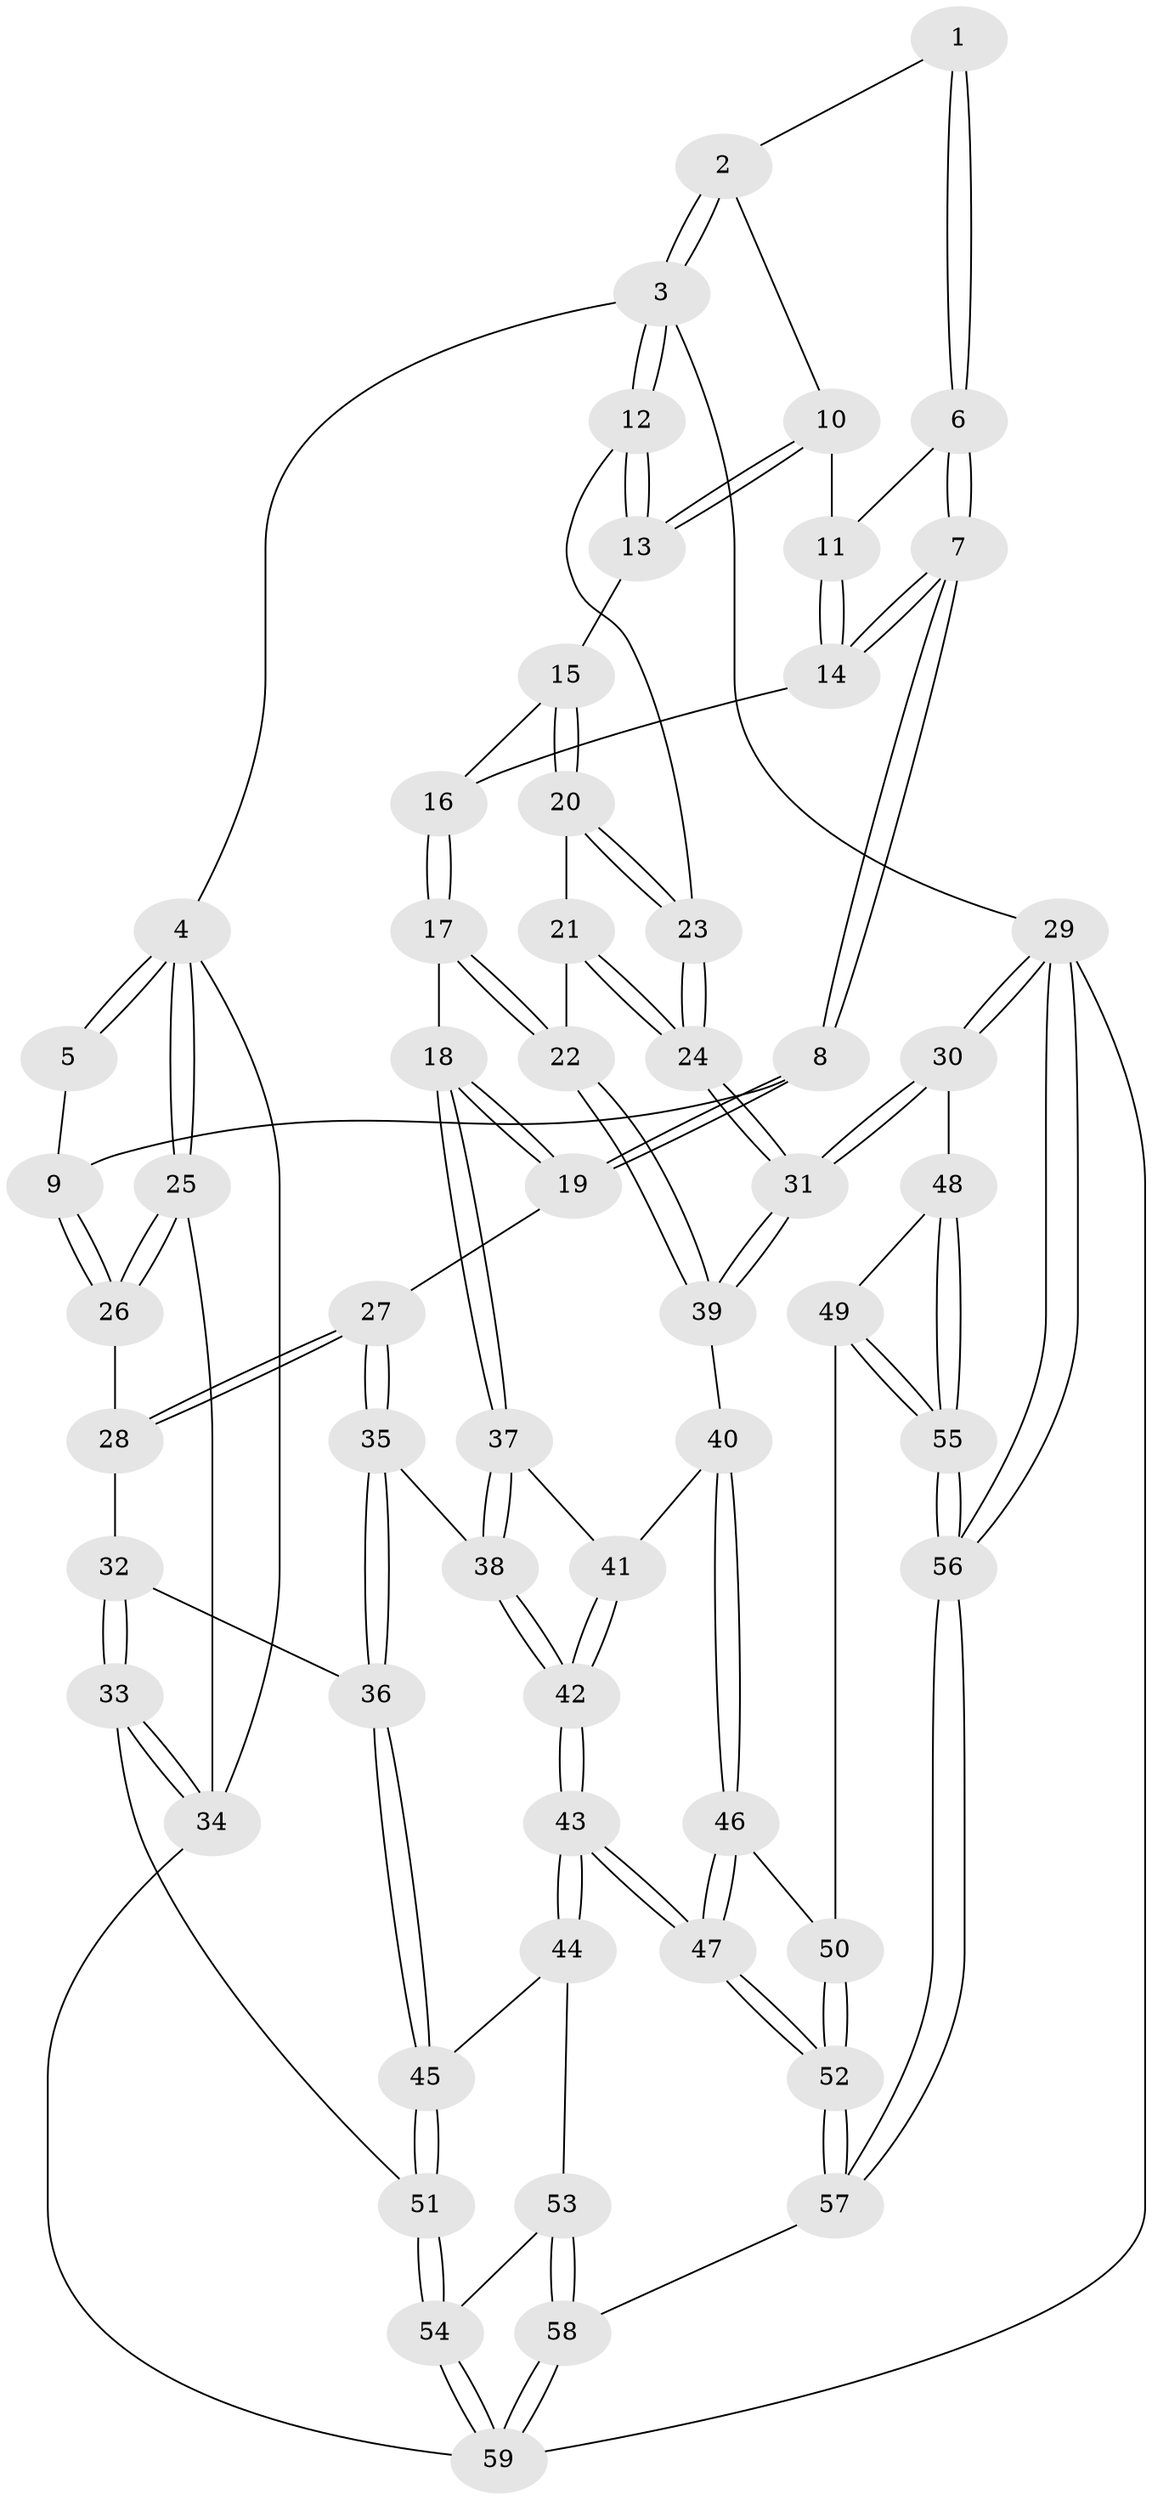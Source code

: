 // Generated by graph-tools (version 1.1) at 2025/51/03/09/25 03:51:04]
// undirected, 59 vertices, 144 edges
graph export_dot {
graph [start="1"]
  node [color=gray90,style=filled];
  1 [pos="+0.47172527769248446+0"];
  2 [pos="+0.7507007277373153+0"];
  3 [pos="+1+0"];
  4 [pos="+0+0"];
  5 [pos="+0.2497772156033761+0"];
  6 [pos="+0.4801643758220626+0.027437051681307466"];
  7 [pos="+0.3549043358939016+0.23327039293993435"];
  8 [pos="+0.35417477398673486+0.23409820627495512"];
  9 [pos="+0.20882036669672796+0.16884959984671388"];
  10 [pos="+0.7432718875929833+0.053371824772797984"];
  11 [pos="+0.6446399601953391+0.12303787652355441"];
  12 [pos="+1+0.09296114866547026"];
  13 [pos="+0.8242597949372217+0.12562809806629524"];
  14 [pos="+0.6374262891603488+0.15709125842462202"];
  15 [pos="+0.7997141043956477+0.25127240704792475"];
  16 [pos="+0.6517443735466601+0.24543436593535636"];
  17 [pos="+0.5587111324260464+0.4119512568287015"];
  18 [pos="+0.521173250867046+0.41511419468043337"];
  19 [pos="+0.4008225023477855+0.34698840340436665"];
  20 [pos="+0.8024706188528018+0.25609199853107295"];
  21 [pos="+0.8034463651469472+0.2594867601599893"];
  22 [pos="+0.7498505340096384+0.49953336615936883"];
  23 [pos="+1+0.16167111730410724"];
  24 [pos="+1+0.47082384919938997"];
  25 [pos="+0+0.24983726344420337"];
  26 [pos="+0+0.2508714896163101"];
  27 [pos="+0.26190396050726744+0.476477157778777"];
  28 [pos="+0.20866620430491153+0.48102713375500844"];
  29 [pos="+1+1"];
  30 [pos="+1+0.6650666139904295"];
  31 [pos="+1+0.5440131405039169"];
  32 [pos="+0.1878957393238829+0.506805566935788"];
  33 [pos="+0+0.7211263223472437"];
  34 [pos="+0+0.7026309609764521"];
  35 [pos="+0.3183760534712584+0.6542196079083046"];
  36 [pos="+0.21116731374032396+0.7404021362464106"];
  37 [pos="+0.49781178976893653+0.5069007726287887"];
  38 [pos="+0.4195653417333327+0.6622509518735111"];
  39 [pos="+0.8210737250309736+0.5688290962117108"];
  40 [pos="+0.7977595403172892+0.6055729586732335"];
  41 [pos="+0.6070924490069091+0.690488035445819"];
  42 [pos="+0.5059229614844143+0.7877092314325577"];
  43 [pos="+0.5073796844690607+0.8567077013980633"];
  44 [pos="+0.24068072942089175+0.8091479919674086"];
  45 [pos="+0.19920501919074976+0.7530854075835124"];
  46 [pos="+0.7882607874332861+0.6694119661231815"];
  47 [pos="+0.5722524168880212+1"];
  48 [pos="+1+0.7415165986123057"];
  49 [pos="+0.8910225643641362+0.8668396186612244"];
  50 [pos="+0.8348826460156143+0.8404679531861071"];
  51 [pos="+0+0.7450273414093049"];
  52 [pos="+0.5743412451259678+1"];
  53 [pos="+0.24963606956868947+0.9110571921101911"];
  54 [pos="+0.08877645911611967+0.9563222707412937"];
  55 [pos="+0.8950634487039794+1"];
  56 [pos="+0.8562113567620979+1"];
  57 [pos="+0.5693150932973814+1"];
  58 [pos="+0.39848608788531664+1"];
  59 [pos="+0.15177414760716532+1"];
  1 -- 2;
  1 -- 6;
  1 -- 6;
  2 -- 3;
  2 -- 3;
  2 -- 10;
  3 -- 4;
  3 -- 12;
  3 -- 12;
  3 -- 29;
  4 -- 5;
  4 -- 5;
  4 -- 25;
  4 -- 25;
  4 -- 34;
  5 -- 9;
  6 -- 7;
  6 -- 7;
  6 -- 11;
  7 -- 8;
  7 -- 8;
  7 -- 14;
  7 -- 14;
  8 -- 9;
  8 -- 19;
  8 -- 19;
  9 -- 26;
  9 -- 26;
  10 -- 11;
  10 -- 13;
  10 -- 13;
  11 -- 14;
  11 -- 14;
  12 -- 13;
  12 -- 13;
  12 -- 23;
  13 -- 15;
  14 -- 16;
  15 -- 16;
  15 -- 20;
  15 -- 20;
  16 -- 17;
  16 -- 17;
  17 -- 18;
  17 -- 22;
  17 -- 22;
  18 -- 19;
  18 -- 19;
  18 -- 37;
  18 -- 37;
  19 -- 27;
  20 -- 21;
  20 -- 23;
  20 -- 23;
  21 -- 22;
  21 -- 24;
  21 -- 24;
  22 -- 39;
  22 -- 39;
  23 -- 24;
  23 -- 24;
  24 -- 31;
  24 -- 31;
  25 -- 26;
  25 -- 26;
  25 -- 34;
  26 -- 28;
  27 -- 28;
  27 -- 28;
  27 -- 35;
  27 -- 35;
  28 -- 32;
  29 -- 30;
  29 -- 30;
  29 -- 56;
  29 -- 56;
  29 -- 59;
  30 -- 31;
  30 -- 31;
  30 -- 48;
  31 -- 39;
  31 -- 39;
  32 -- 33;
  32 -- 33;
  32 -- 36;
  33 -- 34;
  33 -- 34;
  33 -- 51;
  34 -- 59;
  35 -- 36;
  35 -- 36;
  35 -- 38;
  36 -- 45;
  36 -- 45;
  37 -- 38;
  37 -- 38;
  37 -- 41;
  38 -- 42;
  38 -- 42;
  39 -- 40;
  40 -- 41;
  40 -- 46;
  40 -- 46;
  41 -- 42;
  41 -- 42;
  42 -- 43;
  42 -- 43;
  43 -- 44;
  43 -- 44;
  43 -- 47;
  43 -- 47;
  44 -- 45;
  44 -- 53;
  45 -- 51;
  45 -- 51;
  46 -- 47;
  46 -- 47;
  46 -- 50;
  47 -- 52;
  47 -- 52;
  48 -- 49;
  48 -- 55;
  48 -- 55;
  49 -- 50;
  49 -- 55;
  49 -- 55;
  50 -- 52;
  50 -- 52;
  51 -- 54;
  51 -- 54;
  52 -- 57;
  52 -- 57;
  53 -- 54;
  53 -- 58;
  53 -- 58;
  54 -- 59;
  54 -- 59;
  55 -- 56;
  55 -- 56;
  56 -- 57;
  56 -- 57;
  57 -- 58;
  58 -- 59;
  58 -- 59;
}
